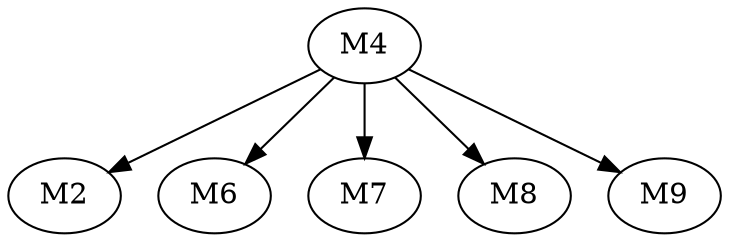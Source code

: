 digraph StateDiagram {
  "M4" -> "M2";
  "M4" -> "M6";
  "M4" -> "M7";
  "M4" -> "M8";
  "M4" -> "M9";
}
